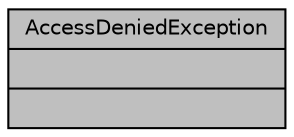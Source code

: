 digraph "AccessDeniedException"
{
 // LATEX_PDF_SIZE
  bgcolor="transparent";
  edge [fontname="Helvetica",fontsize="10",labelfontname="Helvetica",labelfontsize="10"];
  node [fontname="Helvetica",fontsize="10",shape=record];
  Node1 [label="{AccessDeniedException\n||}",height=0.2,width=0.4,color="black", fillcolor="grey75", style="filled", fontcolor="black",tooltip="Excepciones para accesos denegados."];
}
